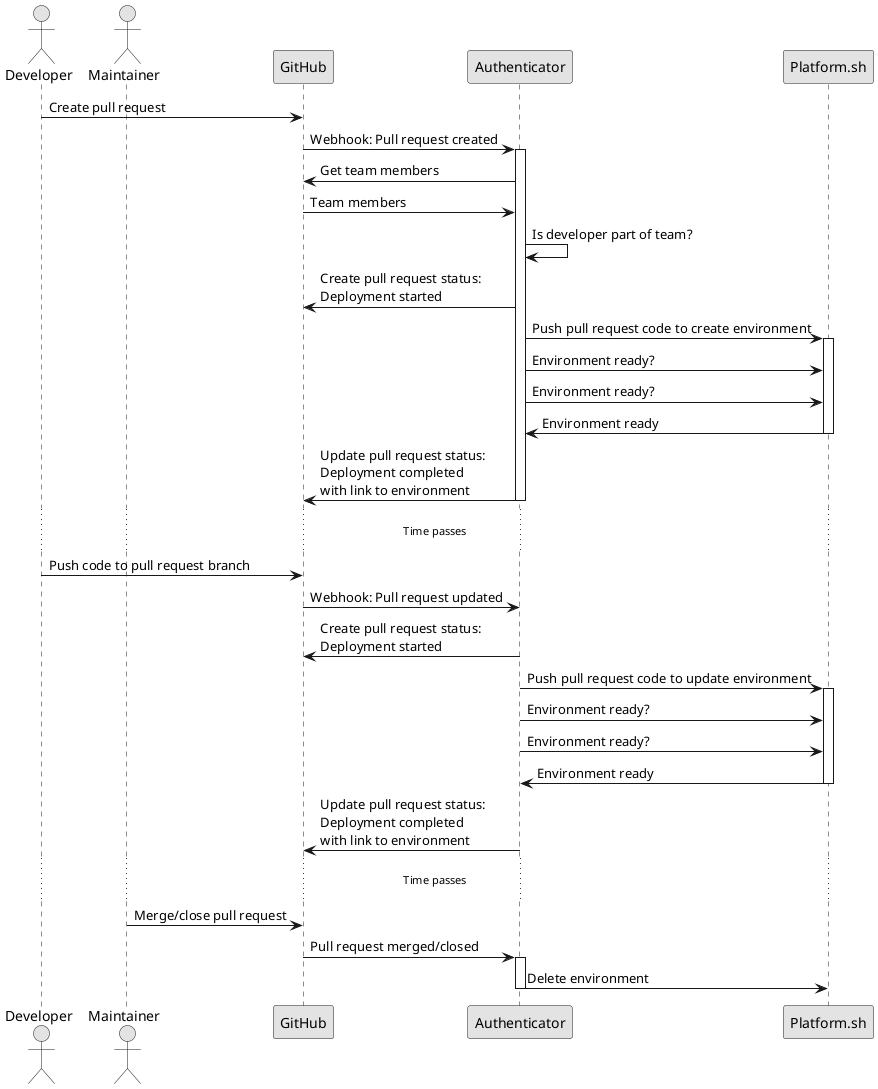 @startuml
skinparam monochrome true

Actor Developer
Actor Maintainer

Developer -> GitHub : Create pull request
GitHub -> Authenticator: Webhook: Pull request created
activate Authenticator
Authenticator -> GitHub: Get team members
GitHub -> Authenticator: Team members
Authenticator -> Authenticator: Is developer part of team?
Authenticator->GitHub: Create pull request status:\nDeployment started
Authenticator -> Platform.sh: Push pull request code to create environment
activate Platform.sh
Authenticator -> Platform.sh: Environment ready?
Authenticator -> Platform.sh: Environment ready?
Platform.sh -> Authenticator: Environment ready
deactivate Platform.sh
Authenticator -> GitHub: Update pull request status:\nDeployment completed\nwith link to environment
deactivate Authenticator
... Time passes ...
Developer -> GitHub: Push code to pull request branch
GitHub -> Authenticator: Webhook: Pull request updated
Authenticator->GitHub: Create pull request status:\nDeployment started
Authenticator -> Platform.sh: Push pull request code to update environment
activate Platform.sh
Authenticator -> Platform.sh: Environment ready?
Authenticator -> Platform.sh: Environment ready?
Platform.sh -> Authenticator: Environment ready
deactivate Platform.sh
Authenticator -> GitHub: Update pull request status:\nDeployment completed\nwith link to environment
deactivate Authenticator
... Time passes ...
Maintainer -> GitHub: Merge/close pull request
GitHub -> Authenticator: Pull request merged/closed
activate Authenticator
Authenticator -> Platform.sh: Delete environment
deactivate Authenticator
@enduml
